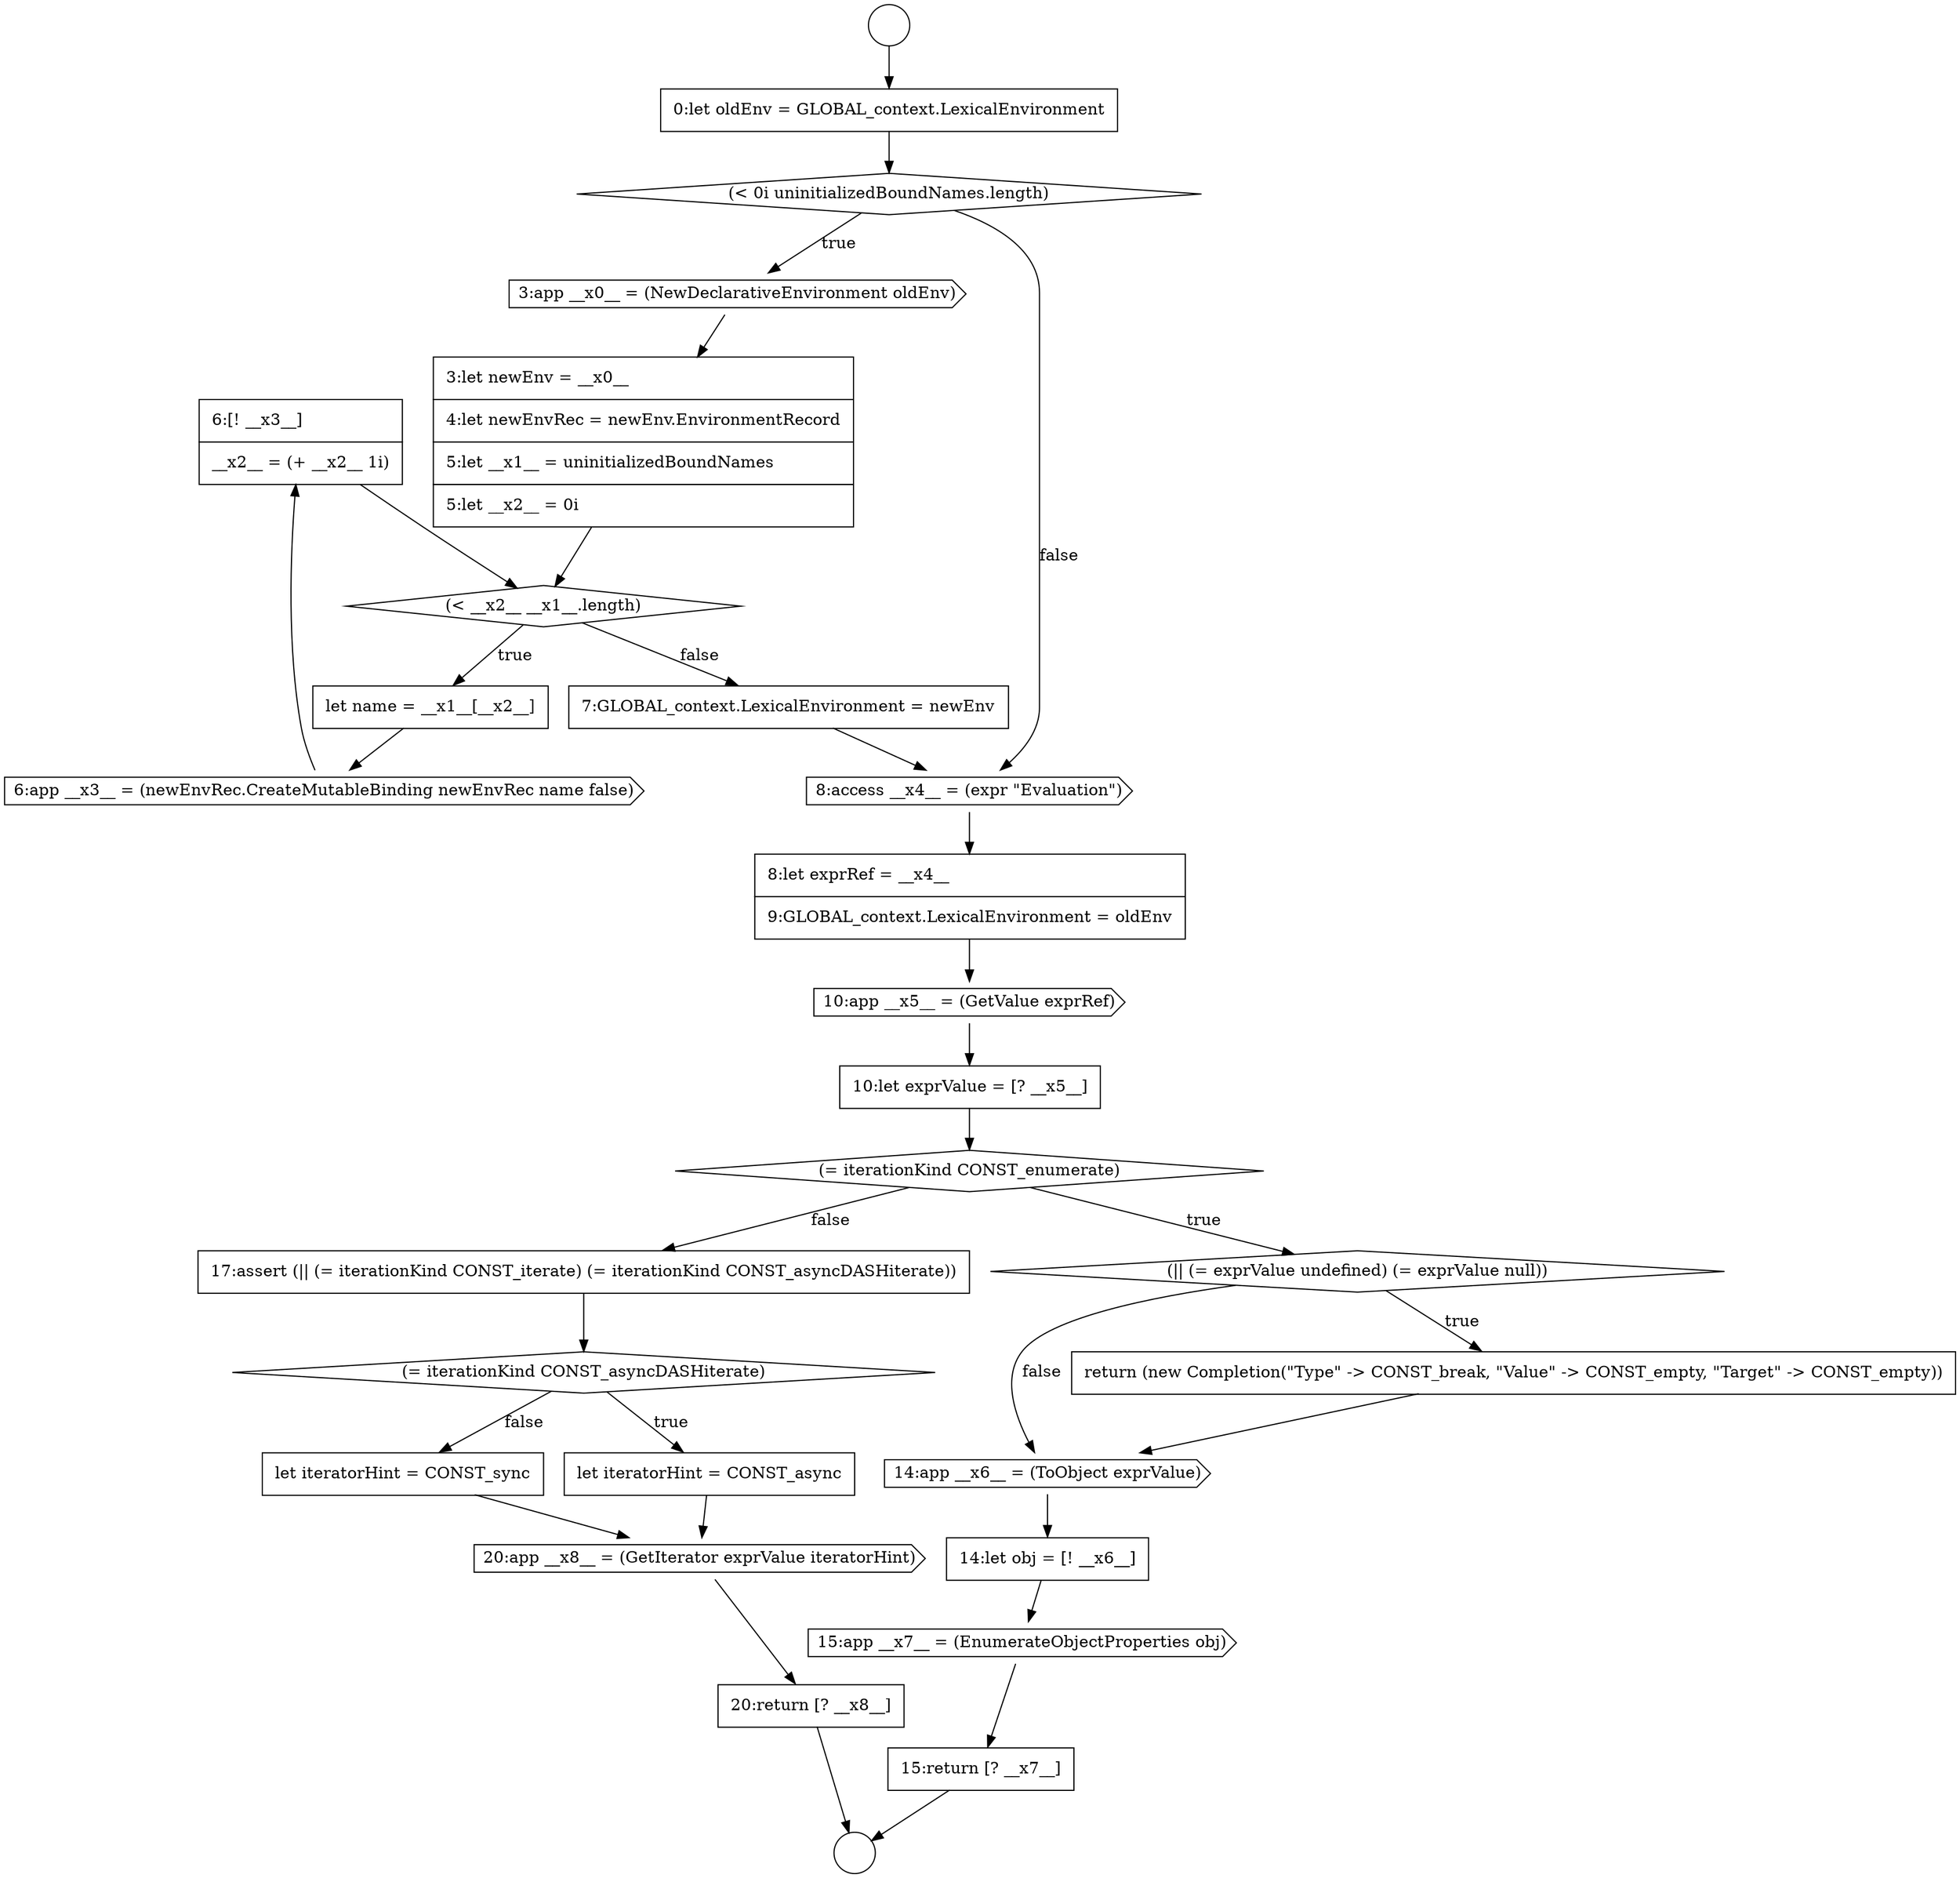 digraph {
  node7726 [shape=none, margin=0, label=<<font color="black">
    <table border="0" cellborder="1" cellspacing="0" cellpadding="10">
      <tr><td align="left">6:[! __x3__]</td></tr>
      <tr><td align="left">__x2__ = (+ __x2__ 1i)</td></tr>
    </table>
  </font>> color="black" fillcolor="white" style=filled]
  node7743 [shape=cds, label=<<font color="black">20:app __x8__ = (GetIterator exprValue iteratorHint)</font>> color="black" fillcolor="white" style=filled]
  node7739 [shape=none, margin=0, label=<<font color="black">
    <table border="0" cellborder="1" cellspacing="0" cellpadding="10">
      <tr><td align="left">17:assert (|| (= iterationKind CONST_iterate) (= iterationKind CONST_asyncDASHiterate))</td></tr>
    </table>
  </font>> color="black" fillcolor="white" style=filled]
  node7722 [shape=none, margin=0, label=<<font color="black">
    <table border="0" cellborder="1" cellspacing="0" cellpadding="10">
      <tr><td align="left">3:let newEnv = __x0__</td></tr>
      <tr><td align="left">4:let newEnvRec = newEnv.EnvironmentRecord</td></tr>
      <tr><td align="left">5:let __x1__ = uninitializedBoundNames</td></tr>
      <tr><td align="left">5:let __x2__ = 0i</td></tr>
    </table>
  </font>> color="black" fillcolor="white" style=filled]
  node7730 [shape=cds, label=<<font color="black">10:app __x5__ = (GetValue exprRef)</font>> color="black" fillcolor="white" style=filled]
  node7717 [shape=circle label=" " color="black" fillcolor="white" style=filled]
  node7738 [shape=none, margin=0, label=<<font color="black">
    <table border="0" cellborder="1" cellspacing="0" cellpadding="10">
      <tr><td align="left">15:return [? __x7__]</td></tr>
    </table>
  </font>> color="black" fillcolor="white" style=filled]
  node7721 [shape=cds, label=<<font color="black">3:app __x0__ = (NewDeclarativeEnvironment oldEnv)</font>> color="black" fillcolor="white" style=filled]
  node7742 [shape=none, margin=0, label=<<font color="black">
    <table border="0" cellborder="1" cellspacing="0" cellpadding="10">
      <tr><td align="left">let iteratorHint = CONST_sync</td></tr>
    </table>
  </font>> color="black" fillcolor="white" style=filled]
  node7736 [shape=none, margin=0, label=<<font color="black">
    <table border="0" cellborder="1" cellspacing="0" cellpadding="10">
      <tr><td align="left">14:let obj = [! __x6__]</td></tr>
    </table>
  </font>> color="black" fillcolor="white" style=filled]
  node7731 [shape=none, margin=0, label=<<font color="black">
    <table border="0" cellborder="1" cellspacing="0" cellpadding="10">
      <tr><td align="left">10:let exprValue = [? __x5__]</td></tr>
    </table>
  </font>> color="black" fillcolor="white" style=filled]
  node7718 [shape=circle label=" " color="black" fillcolor="white" style=filled]
  node7724 [shape=none, margin=0, label=<<font color="black">
    <table border="0" cellborder="1" cellspacing="0" cellpadding="10">
      <tr><td align="left">let name = __x1__[__x2__]</td></tr>
    </table>
  </font>> color="black" fillcolor="white" style=filled]
  node7737 [shape=cds, label=<<font color="black">15:app __x7__ = (EnumerateObjectProperties obj)</font>> color="black" fillcolor="white" style=filled]
  node7720 [shape=diamond, label=<<font color="black">(&lt; 0i uninitializedBoundNames.length)</font>> color="black" fillcolor="white" style=filled]
  node7732 [shape=diamond, label=<<font color="black">(= iterationKind CONST_enumerate)</font>> color="black" fillcolor="white" style=filled]
  node7744 [shape=none, margin=0, label=<<font color="black">
    <table border="0" cellborder="1" cellspacing="0" cellpadding="10">
      <tr><td align="left">20:return [? __x8__]</td></tr>
    </table>
  </font>> color="black" fillcolor="white" style=filled]
  node7727 [shape=none, margin=0, label=<<font color="black">
    <table border="0" cellborder="1" cellspacing="0" cellpadding="10">
      <tr><td align="left">7:GLOBAL_context.LexicalEnvironment = newEnv</td></tr>
    </table>
  </font>> color="black" fillcolor="white" style=filled]
  node7740 [shape=diamond, label=<<font color="black">(= iterationKind CONST_asyncDASHiterate)</font>> color="black" fillcolor="white" style=filled]
  node7723 [shape=diamond, label=<<font color="black">(&lt; __x2__ __x1__.length)</font>> color="black" fillcolor="white" style=filled]
  node7734 [shape=none, margin=0, label=<<font color="black">
    <table border="0" cellborder="1" cellspacing="0" cellpadding="10">
      <tr><td align="left">return (new Completion(&quot;Type&quot; -&gt; CONST_break, &quot;Value&quot; -&gt; CONST_empty, &quot;Target&quot; -&gt; CONST_empty))</td></tr>
    </table>
  </font>> color="black" fillcolor="white" style=filled]
  node7729 [shape=none, margin=0, label=<<font color="black">
    <table border="0" cellborder="1" cellspacing="0" cellpadding="10">
      <tr><td align="left">8:let exprRef = __x4__</td></tr>
      <tr><td align="left">9:GLOBAL_context.LexicalEnvironment = oldEnv</td></tr>
    </table>
  </font>> color="black" fillcolor="white" style=filled]
  node7728 [shape=cds, label=<<font color="black">8:access __x4__ = (expr &quot;Evaluation&quot;)</font>> color="black" fillcolor="white" style=filled]
  node7733 [shape=diamond, label=<<font color="black">(|| (= exprValue undefined) (= exprValue null))</font>> color="black" fillcolor="white" style=filled]
  node7725 [shape=cds, label=<<font color="black">6:app __x3__ = (newEnvRec.CreateMutableBinding newEnvRec name false)</font>> color="black" fillcolor="white" style=filled]
  node7735 [shape=cds, label=<<font color="black">14:app __x6__ = (ToObject exprValue)</font>> color="black" fillcolor="white" style=filled]
  node7719 [shape=none, margin=0, label=<<font color="black">
    <table border="0" cellborder="1" cellspacing="0" cellpadding="10">
      <tr><td align="left">0:let oldEnv = GLOBAL_context.LexicalEnvironment</td></tr>
    </table>
  </font>> color="black" fillcolor="white" style=filled]
  node7741 [shape=none, margin=0, label=<<font color="black">
    <table border="0" cellborder="1" cellspacing="0" cellpadding="10">
      <tr><td align="left">let iteratorHint = CONST_async</td></tr>
    </table>
  </font>> color="black" fillcolor="white" style=filled]
  node7741 -> node7743 [ color="black"]
  node7730 -> node7731 [ color="black"]
  node7740 -> node7741 [label=<<font color="black">true</font>> color="black"]
  node7740 -> node7742 [label=<<font color="black">false</font>> color="black"]
  node7720 -> node7721 [label=<<font color="black">true</font>> color="black"]
  node7720 -> node7728 [label=<<font color="black">false</font>> color="black"]
  node7738 -> node7718 [ color="black"]
  node7735 -> node7736 [ color="black"]
  node7721 -> node7722 [ color="black"]
  node7731 -> node7732 [ color="black"]
  node7742 -> node7743 [ color="black"]
  node7719 -> node7720 [ color="black"]
  node7726 -> node7723 [ color="black"]
  node7717 -> node7719 [ color="black"]
  node7727 -> node7728 [ color="black"]
  node7736 -> node7737 [ color="black"]
  node7724 -> node7725 [ color="black"]
  node7733 -> node7734 [label=<<font color="black">true</font>> color="black"]
  node7733 -> node7735 [label=<<font color="black">false</font>> color="black"]
  node7732 -> node7733 [label=<<font color="black">true</font>> color="black"]
  node7732 -> node7739 [label=<<font color="black">false</font>> color="black"]
  node7743 -> node7744 [ color="black"]
  node7725 -> node7726 [ color="black"]
  node7739 -> node7740 [ color="black"]
  node7734 -> node7735 [ color="black"]
  node7728 -> node7729 [ color="black"]
  node7723 -> node7724 [label=<<font color="black">true</font>> color="black"]
  node7723 -> node7727 [label=<<font color="black">false</font>> color="black"]
  node7729 -> node7730 [ color="black"]
  node7737 -> node7738 [ color="black"]
  node7722 -> node7723 [ color="black"]
  node7744 -> node7718 [ color="black"]
}
